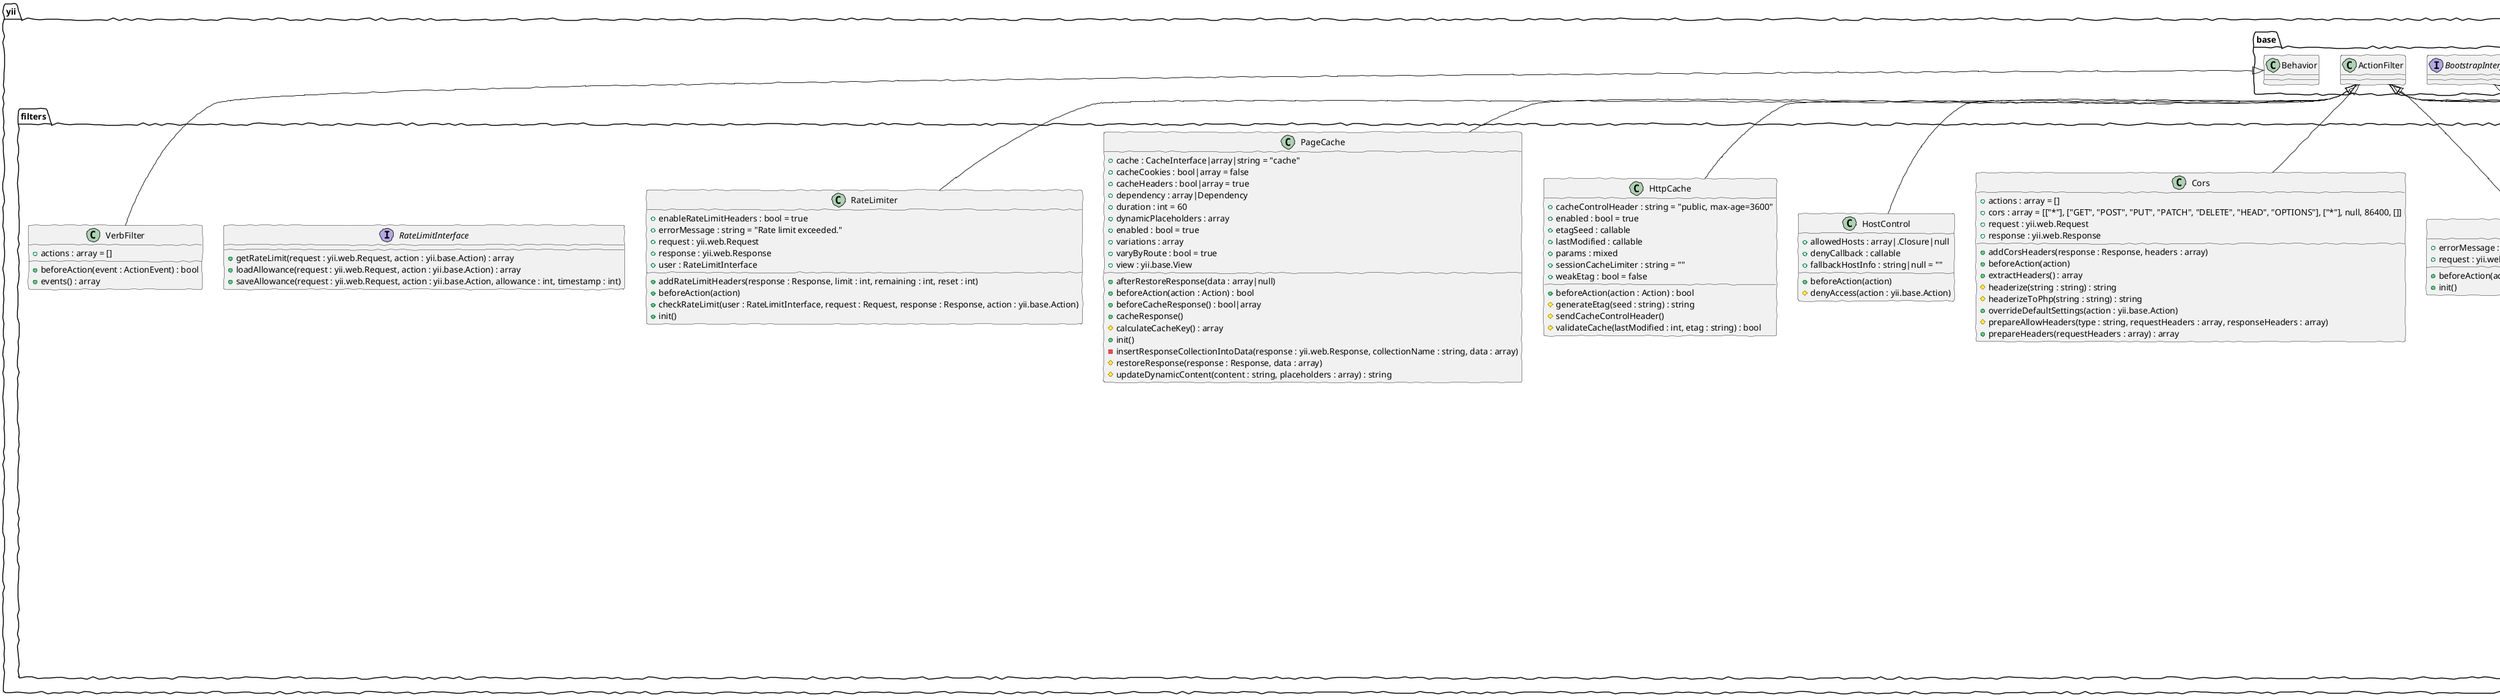 @startuml
skinparam handwritten true
class yii.filters.AccessControl {
    +denyCallback : callable
    +ruleConfig : array = ["yii\filters\AccessRule"]
    +rules : array = []
    +user : User|array|string|false = "user"
    +beforeAction(action : Action) : bool
    #denyAccess(user : User|false)
    +init()
}
class yii.filters.AccessControl extends yii.base.ActionFilter
class yii.filters.AccessRule {
    +actions : array
    +allow : bool
    +controllers : array
    +denyCallback : callable
    +ips : array
    +matchCallback : callable
    +permissions : array
    +roleParams : array|Closure = []
    +roles : array
    +verbs : array
    +allows(action : Action, user : User|false, request : Request) : bool|null
    #matchAction(action : Action) : bool
    #matchController(controller : Controller) : bool
    #matchCustom(action : Action) : bool
    #matchIP(ip : string|null) : bool
    #matchRole(user : User) : bool
    #matchVerb(verb : string) : bool
}
class yii.filters.AccessRule extends yii.base.Component
class yii.filters.AjaxFilter {
    +errorMessage : string = "Request must be XMLHttpRequest."
    +request : yii.web.Request
    +beforeAction(action)
    +init()
}
class yii.filters.AjaxFilter extends yii.base.ActionFilter
class yii.filters.ContentNegotiator {
    +formatParam : string = "_format"
    +formats : array
    +languageParam : string = "_lang"
    +languages : array
    +request : yii.web.Request
    +response : yii.web.Response
    +beforeAction(action)
    +bootstrap(app)
    #isLanguageSupported(requested : string, supported : string) : bool
    +negotiate()
    #negotiateContentType(request : Request, response : Response)
    #negotiateLanguage(request : Request) : string
}
class yii.filters.ContentNegotiator extends yii.base.ActionFilter
class yii.filters.ContentNegotiator implements yii.base.BootstrapInterface
class yii.filters.Cors {
    +actions : array = []
    +cors : array = [["*"], ["GET", "POST", "PUT", "PATCH", "DELETE", "HEAD", "OPTIONS"], ["*"], null, 86400, []]
    +request : yii.web.Request
    +response : yii.web.Response
    +addCorsHeaders(response : Response, headers : array)
    +beforeAction(action)
    +extractHeaders() : array
    #headerize(string : string) : string
    #headerizeToPhp(string : string) : string
    +overrideDefaultSettings(action : yii.base.Action)
    #prepareAllowHeaders(type : string, requestHeaders : array, responseHeaders : array)
    +prepareHeaders(requestHeaders : array) : array
}
class yii.filters.Cors extends yii.base.ActionFilter
class yii.filters.HostControl {
    +allowedHosts : array|.Closure|null
    +denyCallback : callable
    +fallbackHostInfo : string|null = ""
    +beforeAction(action)
    #denyAccess(action : yii.base.Action)
}
class yii.filters.HostControl extends yii.base.ActionFilter
class yii.filters.HttpCache {
    +cacheControlHeader : string = "public, max-age=3600"
    +enabled : bool = true
    +etagSeed : callable
    +lastModified : callable
    +params : mixed
    +sessionCacheLimiter : string = ""
    +weakEtag : bool = false
    +beforeAction(action : Action) : bool
    #generateEtag(seed : string) : string
    #sendCacheControlHeader()
    #validateCache(lastModified : int, etag : string) : bool
}
class yii.filters.HttpCache extends yii.base.ActionFilter
class yii.filters.PageCache {
    +cache : CacheInterface|array|string = "cache"
    +cacheCookies : bool|array = false
    +cacheHeaders : bool|array = true
    +dependency : array|Dependency
    +duration : int = 60
    +dynamicPlaceholders : array
    +enabled : bool = true
    +variations : array
    +varyByRoute : bool = true
    +view : yii.base.View
    +afterRestoreResponse(data : array|null)
    +beforeAction(action : Action) : bool
    +beforeCacheResponse() : bool|array
    +cacheResponse()
    #calculateCacheKey() : array
    +init()
    -insertResponseCollectionIntoData(response : yii.web.Response, collectionName : string, data : array)
    #restoreResponse(response : Response, data : array)
    #updateDynamicContent(content : string, placeholders : array) : string
}
class yii.filters.PageCache extends yii.base.ActionFilter
class yii.filters.RateLimiter {
    +enableRateLimitHeaders : bool = true
    +errorMessage : string = "Rate limit exceeded."
    +request : yii.web.Request
    +response : yii.web.Response
    +user : RateLimitInterface
    +addRateLimitHeaders(response : Response, limit : int, remaining : int, reset : int)
    +beforeAction(action)
    +checkRateLimit(user : RateLimitInterface, request : Request, response : Response, action : yii.base.Action)
    +init()
}
class yii.filters.RateLimiter extends yii.base.ActionFilter
interface yii.filters.RateLimitInterface {
    +getRateLimit(request : yii.web.Request, action : yii.base.Action) : array
    +loadAllowance(request : yii.web.Request, action : yii.base.Action) : array
    +saveAllowance(request : yii.web.Request, action : yii.base.Action, allowance : int, timestamp : int)
}
class yii.filters.VerbFilter {
    +actions : array = []
    +beforeAction(event : ActionEvent) : bool
    +events() : array
}
class yii.filters.VerbFilter extends yii.base.Behavior
interface yii.filters.auth.AuthInterface {
    +authenticate(user : User, request : Request, response : Response) : yii.web.IdentityInterface
    +challenge(response : Response)
    +handleFailure(response : Response)
}
abstract class yii.filters.auth.AuthMethod {
    +optional : array = []
    +request : yii.web.Request
    +response : yii.web.Response
    +user : yii.web.User
    +beforeAction(action)
    +challenge(response)
    +handleFailure(response)
    #isOptional(action : Action) : bool
}
class yii.filters.auth.AuthMethod extends yii.base.ActionFilter
class yii.filters.auth.AuthMethod implements yii.filters.auth.AuthInterface
class yii.filters.auth.CompositeAuth {
    +authMethods : array = []
    +authenticate(user, request, response)
    +beforeAction(action)
    +challenge(response)
}
class yii.filters.auth.CompositeAuth extends yii.filters.auth.AuthMethod
class yii.filters.auth.HttpBasicAuth {
    +auth : callable
    +realm : string = "api"
    +authenticate(user, request, response)
    +challenge(response)
}
class yii.filters.auth.HttpBasicAuth extends yii.filters.auth.AuthMethod
class yii.filters.auth.HttpBearerAuth {
    +realm : string = "api"
    +authenticate(user, request, response)
    +challenge(response)
}
class yii.filters.auth.HttpBearerAuth extends yii.filters.auth.AuthMethod
class yii.filters.auth.QueryParamAuth {
    +tokenParam : string = "access-token"
    +authenticate(user, request, response)
}
class yii.filters.auth.QueryParamAuth extends yii.filters.auth.AuthMethod
@enduml
